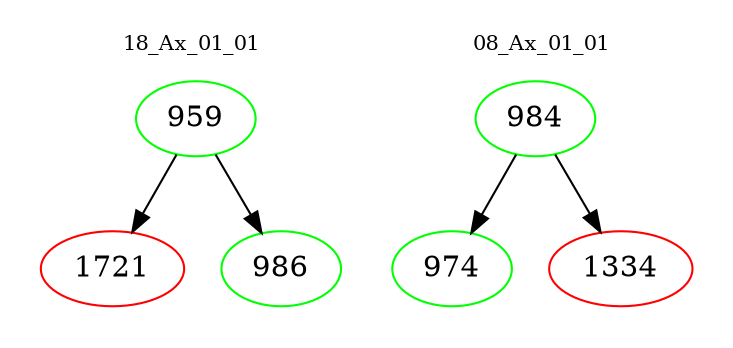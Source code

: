 digraph{
subgraph cluster_0 {
color = white
label = "18_Ax_01_01";
fontsize=10;
T0_959 [label="959", color="green"]
T0_959 -> T0_1721 [color="black"]
T0_1721 [label="1721", color="red"]
T0_959 -> T0_986 [color="black"]
T0_986 [label="986", color="green"]
}
subgraph cluster_1 {
color = white
label = "08_Ax_01_01";
fontsize=10;
T1_984 [label="984", color="green"]
T1_984 -> T1_974 [color="black"]
T1_974 [label="974", color="green"]
T1_984 -> T1_1334 [color="black"]
T1_1334 [label="1334", color="red"]
}
}

